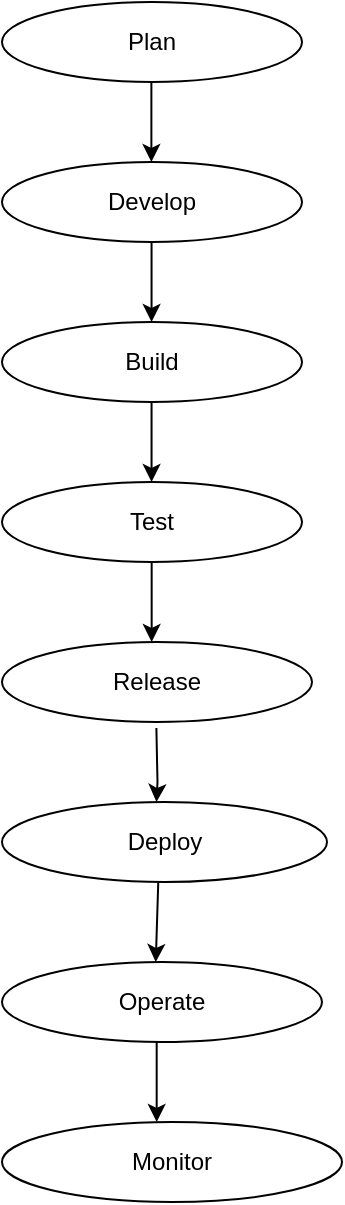 <mxfile version="28.0.9">
  <diagram name="Page-1" id="wG096U-SjpdF6TARLtpI">
    <mxGraphModel dx="1489" dy="729" grid="1" gridSize="10" guides="1" tooltips="1" connect="1" arrows="1" fold="1" page="1" pageScale="1" pageWidth="827" pageHeight="1169" math="0" shadow="0">
      <root>
        <mxCell id="0" />
        <mxCell id="1" parent="0" />
        <mxCell id="-_HuGdeFtbsVLBV9tHP--1" value="Plan" style="ellipse;whiteSpace=wrap;html=1;" vertex="1" parent="1">
          <mxGeometry x="310" width="150" height="40" as="geometry" />
        </mxCell>
        <mxCell id="-_HuGdeFtbsVLBV9tHP--3" value="Develop" style="ellipse;whiteSpace=wrap;html=1;" vertex="1" parent="1">
          <mxGeometry x="310" y="80" width="150" height="40" as="geometry" />
        </mxCell>
        <mxCell id="-_HuGdeFtbsVLBV9tHP--4" style="edgeStyle=orthogonalEdgeStyle;rounded=0;orthogonalLoop=1;jettySize=auto;html=1;exitX=0.5;exitY=1;exitDx=0;exitDy=0;" edge="1" parent="1" source="-_HuGdeFtbsVLBV9tHP--1" target="-_HuGdeFtbsVLBV9tHP--1">
          <mxGeometry relative="1" as="geometry" />
        </mxCell>
        <mxCell id="-_HuGdeFtbsVLBV9tHP--9" value="Build" style="ellipse;whiteSpace=wrap;html=1;" vertex="1" parent="1">
          <mxGeometry x="310" y="160" width="150" height="40" as="geometry" />
        </mxCell>
        <mxCell id="-_HuGdeFtbsVLBV9tHP--10" style="edgeStyle=orthogonalEdgeStyle;rounded=0;orthogonalLoop=1;jettySize=auto;html=1;exitX=0.5;exitY=1;exitDx=0;exitDy=0;" edge="1" parent="1" source="-_HuGdeFtbsVLBV9tHP--9" target="-_HuGdeFtbsVLBV9tHP--9">
          <mxGeometry relative="1" as="geometry" />
        </mxCell>
        <mxCell id="-_HuGdeFtbsVLBV9tHP--12" style="edgeStyle=orthogonalEdgeStyle;rounded=0;orthogonalLoop=1;jettySize=auto;html=1;exitX=0.5;exitY=1;exitDx=0;exitDy=0;" edge="1" parent="1" source="-_HuGdeFtbsVLBV9tHP--9" target="-_HuGdeFtbsVLBV9tHP--9">
          <mxGeometry relative="1" as="geometry" />
        </mxCell>
        <mxCell id="-_HuGdeFtbsVLBV9tHP--17" value="Test" style="ellipse;whiteSpace=wrap;html=1;" vertex="1" parent="1">
          <mxGeometry x="310" y="240" width="150" height="40" as="geometry" />
        </mxCell>
        <mxCell id="-_HuGdeFtbsVLBV9tHP--23" value="Release" style="ellipse;whiteSpace=wrap;html=1;" vertex="1" parent="1">
          <mxGeometry x="310" y="320" width="155" height="40" as="geometry" />
        </mxCell>
        <mxCell id="-_HuGdeFtbsVLBV9tHP--24" value="Deploy" style="ellipse;whiteSpace=wrap;html=1;" vertex="1" parent="1">
          <mxGeometry x="310" y="400" width="162.5" height="40" as="geometry" />
        </mxCell>
        <mxCell id="-_HuGdeFtbsVLBV9tHP--25" style="edgeStyle=orthogonalEdgeStyle;rounded=0;orthogonalLoop=1;jettySize=auto;html=1;exitX=0.5;exitY=1;exitDx=0;exitDy=0;" edge="1" parent="1" source="-_HuGdeFtbsVLBV9tHP--9" target="-_HuGdeFtbsVLBV9tHP--9">
          <mxGeometry relative="1" as="geometry" />
        </mxCell>
        <mxCell id="-_HuGdeFtbsVLBV9tHP--26" value="Operate" style="ellipse;whiteSpace=wrap;html=1;" vertex="1" parent="1">
          <mxGeometry x="310" y="480" width="160" height="40" as="geometry" />
        </mxCell>
        <mxCell id="-_HuGdeFtbsVLBV9tHP--28" value="Monitor" style="ellipse;whiteSpace=wrap;html=1;" vertex="1" parent="1">
          <mxGeometry x="310" y="560" width="170" height="40" as="geometry" />
        </mxCell>
        <mxCell id="-_HuGdeFtbsVLBV9tHP--34" value="" style="endArrow=classic;html=1;rounded=0;" edge="1" parent="1">
          <mxGeometry width="50" height="50" relative="1" as="geometry">
            <mxPoint x="384.69" y="40" as="sourcePoint" />
            <mxPoint x="384.69" y="80" as="targetPoint" />
            <Array as="points" />
          </mxGeometry>
        </mxCell>
        <mxCell id="-_HuGdeFtbsVLBV9tHP--35" value="" style="endArrow=classic;html=1;rounded=0;" edge="1" parent="1">
          <mxGeometry width="50" height="50" relative="1" as="geometry">
            <mxPoint x="384.78" y="120" as="sourcePoint" />
            <mxPoint x="384.78" y="160" as="targetPoint" />
            <Array as="points">
              <mxPoint x="384.78" y="160" />
            </Array>
          </mxGeometry>
        </mxCell>
        <mxCell id="-_HuGdeFtbsVLBV9tHP--38" value="" style="endArrow=classic;html=1;rounded=0;" edge="1" parent="1">
          <mxGeometry width="50" height="50" relative="1" as="geometry">
            <mxPoint x="384.78" y="230" as="sourcePoint" />
            <mxPoint x="384.78" y="240" as="targetPoint" />
            <Array as="points">
              <mxPoint x="384.78" y="200" />
              <mxPoint x="384.78" y="230" />
            </Array>
          </mxGeometry>
        </mxCell>
        <mxCell id="-_HuGdeFtbsVLBV9tHP--41" value="" style="endArrow=classic;html=1;rounded=0;" edge="1" parent="1">
          <mxGeometry width="50" height="50" relative="1" as="geometry">
            <mxPoint x="384.83" y="280" as="sourcePoint" />
            <mxPoint x="384.83" y="320" as="targetPoint" />
            <Array as="points" />
          </mxGeometry>
        </mxCell>
        <mxCell id="-_HuGdeFtbsVLBV9tHP--42" value="" style="endArrow=classic;html=1;rounded=0;exitX=0.498;exitY=1.075;exitDx=0;exitDy=0;exitPerimeter=0;" edge="1" parent="1" source="-_HuGdeFtbsVLBV9tHP--23">
          <mxGeometry width="50" height="50" relative="1" as="geometry">
            <mxPoint x="387" y="370" as="sourcePoint" />
            <mxPoint x="387.25" y="400" as="targetPoint" />
            <Array as="points">
              <mxPoint x="387.75" y="390" />
            </Array>
          </mxGeometry>
        </mxCell>
        <mxCell id="-_HuGdeFtbsVLBV9tHP--43" value="" style="endArrow=classic;html=1;rounded=0;exitX=0.5;exitY=1;exitDx=0;exitDy=0;entryX=0.5;entryY=0;entryDx=0;entryDy=0;" edge="1" parent="1">
          <mxGeometry width="50" height="50" relative="1" as="geometry">
            <mxPoint x="388.13" y="440" as="sourcePoint" />
            <mxPoint x="386.88" y="480.0" as="targetPoint" />
          </mxGeometry>
        </mxCell>
        <mxCell id="-_HuGdeFtbsVLBV9tHP--44" value="" style="endArrow=classic;html=1;rounded=0;exitX=0.5;exitY=1;exitDx=0;exitDy=0;" edge="1" parent="1">
          <mxGeometry width="50" height="50" relative="1" as="geometry">
            <mxPoint x="387.34" y="520.0" as="sourcePoint" />
            <mxPoint x="387.34" y="560" as="targetPoint" />
            <Array as="points" />
          </mxGeometry>
        </mxCell>
      </root>
    </mxGraphModel>
  </diagram>
</mxfile>
